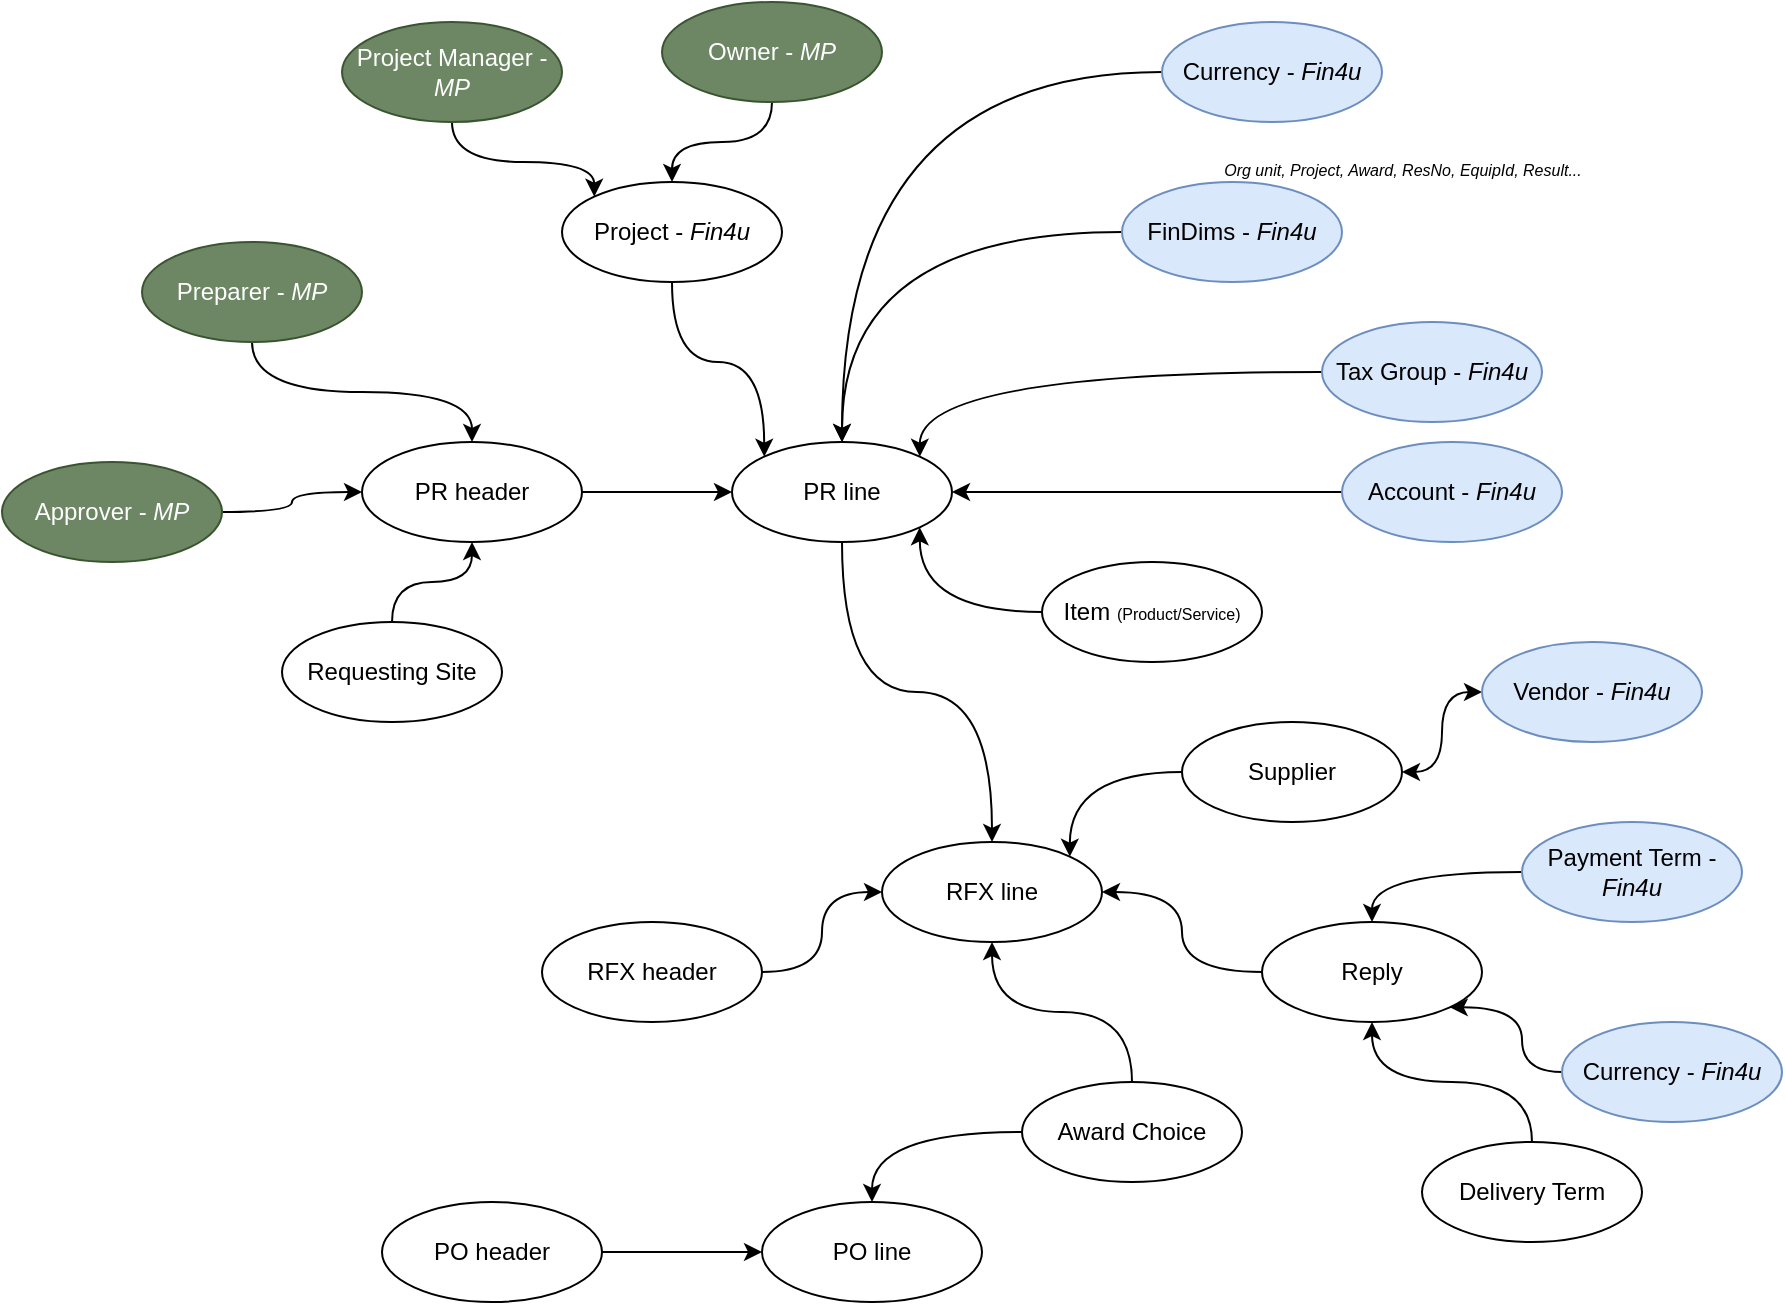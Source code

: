 <mxfile version="24.0.7" type="github">
  <diagram id="cAw7CVeG8lyeVUywHT8g" name="Page-1">
    <mxGraphModel dx="1221" dy="1752" grid="1" gridSize="10" guides="1" tooltips="1" connect="1" arrows="1" fold="1" page="1" pageScale="1" pageWidth="850" pageHeight="1100" math="0" shadow="0">
      <root>
        <mxCell id="0" />
        <mxCell id="1" parent="0" />
        <mxCell id="n-dGnEdIDqLeS3YyGo9B-4" value="" style="edgeStyle=orthogonalEdgeStyle;rounded=0;orthogonalLoop=1;jettySize=auto;html=1;entryX=0;entryY=0.5;entryDx=0;entryDy=0;curved=1;" edge="1" parent="1" source="n-dGnEdIDqLeS3YyGo9B-1" target="n-dGnEdIDqLeS3YyGo9B-2">
          <mxGeometry relative="1" as="geometry" />
        </mxCell>
        <mxCell id="n-dGnEdIDqLeS3YyGo9B-1" value="PR header" style="ellipse;whiteSpace=wrap;html=1;" vertex="1" parent="1">
          <mxGeometry x="240" y="160" width="110" height="50" as="geometry" />
        </mxCell>
        <mxCell id="n-dGnEdIDqLeS3YyGo9B-27" style="edgeStyle=orthogonalEdgeStyle;rounded=0;orthogonalLoop=1;jettySize=auto;html=1;exitX=0.5;exitY=1;exitDx=0;exitDy=0;entryX=0.5;entryY=0;entryDx=0;entryDy=0;curved=1;" edge="1" parent="1" source="n-dGnEdIDqLeS3YyGo9B-2" target="n-dGnEdIDqLeS3YyGo9B-25">
          <mxGeometry relative="1" as="geometry" />
        </mxCell>
        <mxCell id="n-dGnEdIDqLeS3YyGo9B-2" value="PR line" style="ellipse;whiteSpace=wrap;html=1;" vertex="1" parent="1">
          <mxGeometry x="425" y="160" width="110" height="50" as="geometry" />
        </mxCell>
        <mxCell id="n-dGnEdIDqLeS3YyGo9B-11" style="edgeStyle=orthogonalEdgeStyle;rounded=0;orthogonalLoop=1;jettySize=auto;html=1;curved=1;" edge="1" parent="1" source="n-dGnEdIDqLeS3YyGo9B-10" target="n-dGnEdIDqLeS3YyGo9B-2">
          <mxGeometry relative="1" as="geometry" />
        </mxCell>
        <mxCell id="n-dGnEdIDqLeS3YyGo9B-13" style="edgeStyle=orthogonalEdgeStyle;rounded=0;orthogonalLoop=1;jettySize=auto;html=1;entryX=0.5;entryY=0;entryDx=0;entryDy=0;curved=1;" edge="1" parent="1" source="n-dGnEdIDqLeS3YyGo9B-12" target="n-dGnEdIDqLeS3YyGo9B-1">
          <mxGeometry relative="1" as="geometry" />
        </mxCell>
        <mxCell id="n-dGnEdIDqLeS3YyGo9B-12" value="Preparer - &lt;i&gt;MP&lt;/i&gt;" style="ellipse;whiteSpace=wrap;html=1;fillColor=#6d8764;strokeColor=#3A5431;fontColor=#ffffff;" vertex="1" parent="1">
          <mxGeometry x="130" y="60" width="110" height="50" as="geometry" />
        </mxCell>
        <mxCell id="n-dGnEdIDqLeS3YyGo9B-15" style="edgeStyle=orthogonalEdgeStyle;rounded=0;orthogonalLoop=1;jettySize=auto;html=1;entryX=0.5;entryY=1;entryDx=0;entryDy=0;curved=1;" edge="1" parent="1" source="n-dGnEdIDqLeS3YyGo9B-14" target="n-dGnEdIDqLeS3YyGo9B-1">
          <mxGeometry relative="1" as="geometry" />
        </mxCell>
        <mxCell id="n-dGnEdIDqLeS3YyGo9B-14" value="Requesting Site" style="ellipse;whiteSpace=wrap;html=1;" vertex="1" parent="1">
          <mxGeometry x="200" y="250" width="110" height="50" as="geometry" />
        </mxCell>
        <mxCell id="n-dGnEdIDqLeS3YyGo9B-19" style="edgeStyle=orthogonalEdgeStyle;rounded=0;orthogonalLoop=1;jettySize=auto;html=1;entryX=1;entryY=1;entryDx=0;entryDy=0;elbow=vertical;curved=1;" edge="1" parent="1" source="n-dGnEdIDqLeS3YyGo9B-16" target="n-dGnEdIDqLeS3YyGo9B-2">
          <mxGeometry relative="1" as="geometry" />
        </mxCell>
        <mxCell id="n-dGnEdIDqLeS3YyGo9B-16" value="Item &lt;font style=&quot;font-size: 8px;&quot;&gt;(Product/Service)&lt;/font&gt;" style="ellipse;whiteSpace=wrap;html=1;" vertex="1" parent="1">
          <mxGeometry x="580" y="220" width="110" height="50" as="geometry" />
        </mxCell>
        <mxCell id="n-dGnEdIDqLeS3YyGo9B-22" style="edgeStyle=orthogonalEdgeStyle;rounded=0;orthogonalLoop=1;jettySize=auto;html=1;exitX=0;exitY=0.5;exitDx=0;exitDy=0;entryX=1;entryY=0;entryDx=0;entryDy=0;curved=1;" edge="1" parent="1" source="n-dGnEdIDqLeS3YyGo9B-21" target="n-dGnEdIDqLeS3YyGo9B-2">
          <mxGeometry relative="1" as="geometry" />
        </mxCell>
        <mxCell id="n-dGnEdIDqLeS3YyGo9B-26" style="edgeStyle=orthogonalEdgeStyle;rounded=0;orthogonalLoop=1;jettySize=auto;html=1;entryX=0;entryY=0.5;entryDx=0;entryDy=0;curved=1;" edge="1" parent="1" source="n-dGnEdIDqLeS3YyGo9B-24" target="n-dGnEdIDqLeS3YyGo9B-25">
          <mxGeometry relative="1" as="geometry" />
        </mxCell>
        <mxCell id="n-dGnEdIDqLeS3YyGo9B-24" value="RFX header" style="ellipse;whiteSpace=wrap;html=1;" vertex="1" parent="1">
          <mxGeometry x="330" y="400" width="110" height="50" as="geometry" />
        </mxCell>
        <mxCell id="n-dGnEdIDqLeS3YyGo9B-25" value="RFX line" style="ellipse;whiteSpace=wrap;html=1;" vertex="1" parent="1">
          <mxGeometry x="500" y="360" width="110" height="50" as="geometry" />
        </mxCell>
        <mxCell id="n-dGnEdIDqLeS3YyGo9B-29" style="edgeStyle=orthogonalEdgeStyle;rounded=0;orthogonalLoop=1;jettySize=auto;html=1;entryX=1;entryY=0;entryDx=0;entryDy=0;curved=1;" edge="1" parent="1" source="n-dGnEdIDqLeS3YyGo9B-28" target="n-dGnEdIDqLeS3YyGo9B-25">
          <mxGeometry relative="1" as="geometry" />
        </mxCell>
        <mxCell id="n-dGnEdIDqLeS3YyGo9B-28" value="Supplier" style="ellipse;whiteSpace=wrap;html=1;" vertex="1" parent="1">
          <mxGeometry x="650" y="300" width="110" height="50" as="geometry" />
        </mxCell>
        <mxCell id="n-dGnEdIDqLeS3YyGo9B-31" style="edgeStyle=orthogonalEdgeStyle;rounded=0;orthogonalLoop=1;jettySize=auto;html=1;entryX=1;entryY=0.5;entryDx=0;entryDy=0;curved=1;startArrow=classic;startFill=1;" edge="1" parent="1" source="n-dGnEdIDqLeS3YyGo9B-30" target="n-dGnEdIDqLeS3YyGo9B-28">
          <mxGeometry relative="1" as="geometry" />
        </mxCell>
        <mxCell id="n-dGnEdIDqLeS3YyGo9B-30" value="Vendor - &lt;i&gt;Fin4u&lt;/i&gt;" style="ellipse;whiteSpace=wrap;html=1;fillColor=#dae8fc;strokeColor=#6c8ebf;" vertex="1" parent="1">
          <mxGeometry x="800" y="260" width="110" height="50" as="geometry" />
        </mxCell>
        <mxCell id="n-dGnEdIDqLeS3YyGo9B-33" style="edgeStyle=orthogonalEdgeStyle;rounded=0;orthogonalLoop=1;jettySize=auto;html=1;curved=1;" edge="1" parent="1" source="n-dGnEdIDqLeS3YyGo9B-32" target="n-dGnEdIDqLeS3YyGo9B-25">
          <mxGeometry relative="1" as="geometry" />
        </mxCell>
        <mxCell id="n-dGnEdIDqLeS3YyGo9B-32" value="Reply" style="ellipse;whiteSpace=wrap;html=1;" vertex="1" parent="1">
          <mxGeometry x="690" y="400" width="110" height="50" as="geometry" />
        </mxCell>
        <mxCell id="n-dGnEdIDqLeS3YyGo9B-39" style="edgeStyle=orthogonalEdgeStyle;rounded=0;orthogonalLoop=1;jettySize=auto;html=1;entryX=0.5;entryY=1;entryDx=0;entryDy=0;curved=1;" edge="1" parent="1" source="n-dGnEdIDqLeS3YyGo9B-34" target="n-dGnEdIDqLeS3YyGo9B-32">
          <mxGeometry relative="1" as="geometry" />
        </mxCell>
        <mxCell id="n-dGnEdIDqLeS3YyGo9B-34" value="Delivery Term" style="ellipse;whiteSpace=wrap;html=1;" vertex="1" parent="1">
          <mxGeometry x="770" y="510" width="110" height="50" as="geometry" />
        </mxCell>
        <mxCell id="n-dGnEdIDqLeS3YyGo9B-36" style="edgeStyle=orthogonalEdgeStyle;rounded=0;orthogonalLoop=1;jettySize=auto;html=1;entryX=0.5;entryY=0;entryDx=0;entryDy=0;curved=1;" edge="1" parent="1" source="n-dGnEdIDqLeS3YyGo9B-35" target="n-dGnEdIDqLeS3YyGo9B-32">
          <mxGeometry relative="1" as="geometry" />
        </mxCell>
        <mxCell id="n-dGnEdIDqLeS3YyGo9B-35" value="Payment Term - &lt;i&gt;Fin4u&lt;/i&gt;" style="ellipse;whiteSpace=wrap;html=1;fillColor=#dae8fc;strokeColor=#6c8ebf;" vertex="1" parent="1">
          <mxGeometry x="820" y="350" width="110" height="50" as="geometry" />
        </mxCell>
        <mxCell id="n-dGnEdIDqLeS3YyGo9B-38" style="edgeStyle=orthogonalEdgeStyle;rounded=0;orthogonalLoop=1;jettySize=auto;html=1;entryX=1;entryY=1;entryDx=0;entryDy=0;curved=1;" edge="1" parent="1" source="n-dGnEdIDqLeS3YyGo9B-37" target="n-dGnEdIDqLeS3YyGo9B-32">
          <mxGeometry relative="1" as="geometry" />
        </mxCell>
        <mxCell id="n-dGnEdIDqLeS3YyGo9B-37" value="Currency - &lt;i&gt;Fin4u&lt;/i&gt;" style="ellipse;whiteSpace=wrap;html=1;fillColor=#dae8fc;strokeColor=#6c8ebf;" vertex="1" parent="1">
          <mxGeometry x="840" y="450" width="110" height="50" as="geometry" />
        </mxCell>
        <mxCell id="n-dGnEdIDqLeS3YyGo9B-43" style="edgeStyle=orthogonalEdgeStyle;rounded=0;orthogonalLoop=1;jettySize=auto;html=1;entryX=0.5;entryY=1;entryDx=0;entryDy=0;curved=1;" edge="1" parent="1" source="n-dGnEdIDqLeS3YyGo9B-40" target="n-dGnEdIDqLeS3YyGo9B-25">
          <mxGeometry relative="1" as="geometry" />
        </mxCell>
        <mxCell id="n-dGnEdIDqLeS3YyGo9B-46" style="edgeStyle=orthogonalEdgeStyle;rounded=0;orthogonalLoop=1;jettySize=auto;html=1;entryX=0.5;entryY=0;entryDx=0;entryDy=0;curved=1;" edge="1" parent="1" source="n-dGnEdIDqLeS3YyGo9B-40" target="n-dGnEdIDqLeS3YyGo9B-45">
          <mxGeometry relative="1" as="geometry" />
        </mxCell>
        <mxCell id="n-dGnEdIDqLeS3YyGo9B-40" value="Award Choice" style="ellipse;whiteSpace=wrap;html=1;" vertex="1" parent="1">
          <mxGeometry x="570" y="480" width="110" height="50" as="geometry" />
        </mxCell>
        <mxCell id="n-dGnEdIDqLeS3YyGo9B-47" style="edgeStyle=orthogonalEdgeStyle;rounded=0;orthogonalLoop=1;jettySize=auto;html=1;curved=1;" edge="1" parent="1" source="n-dGnEdIDqLeS3YyGo9B-44" target="n-dGnEdIDqLeS3YyGo9B-45">
          <mxGeometry relative="1" as="geometry" />
        </mxCell>
        <mxCell id="n-dGnEdIDqLeS3YyGo9B-44" value="PO header" style="ellipse;whiteSpace=wrap;html=1;" vertex="1" parent="1">
          <mxGeometry x="250" y="540" width="110" height="50" as="geometry" />
        </mxCell>
        <mxCell id="n-dGnEdIDqLeS3YyGo9B-45" value="PO line" style="ellipse;whiteSpace=wrap;html=1;" vertex="1" parent="1">
          <mxGeometry x="440" y="540" width="110" height="50" as="geometry" />
        </mxCell>
        <mxCell id="n-dGnEdIDqLeS3YyGo9B-50" style="edgeStyle=orthogonalEdgeStyle;rounded=0;orthogonalLoop=1;jettySize=auto;html=1;entryX=0;entryY=0;entryDx=0;entryDy=0;curved=1;" edge="1" parent="1" source="n-dGnEdIDqLeS3YyGo9B-48" target="n-dGnEdIDqLeS3YyGo9B-2">
          <mxGeometry relative="1" as="geometry" />
        </mxCell>
        <mxCell id="n-dGnEdIDqLeS3YyGo9B-48" value="Project - &lt;i&gt;Fin4u&lt;/i&gt;" style="ellipse;whiteSpace=wrap;html=1;" vertex="1" parent="1">
          <mxGeometry x="340" y="30" width="110" height="50" as="geometry" />
        </mxCell>
        <mxCell id="n-dGnEdIDqLeS3YyGo9B-53" style="edgeStyle=orthogonalEdgeStyle;rounded=0;orthogonalLoop=1;jettySize=auto;html=1;entryX=0;entryY=0;entryDx=0;entryDy=0;curved=1;" edge="1" parent="1" source="n-dGnEdIDqLeS3YyGo9B-51" target="n-dGnEdIDqLeS3YyGo9B-48">
          <mxGeometry relative="1" as="geometry" />
        </mxCell>
        <mxCell id="n-dGnEdIDqLeS3YyGo9B-51" value="Project Manager - &lt;i&gt;MP&lt;/i&gt;" style="ellipse;whiteSpace=wrap;html=1;fillColor=#6d8764;strokeColor=#3A5431;fontColor=#ffffff;" vertex="1" parent="1">
          <mxGeometry x="230" y="-50" width="110" height="50" as="geometry" />
        </mxCell>
        <mxCell id="n-dGnEdIDqLeS3YyGo9B-54" style="edgeStyle=orthogonalEdgeStyle;rounded=0;orthogonalLoop=1;jettySize=auto;html=1;exitX=0.5;exitY=1;exitDx=0;exitDy=0;curved=1;" edge="1" parent="1" source="n-dGnEdIDqLeS3YyGo9B-52" target="n-dGnEdIDqLeS3YyGo9B-48">
          <mxGeometry relative="1" as="geometry" />
        </mxCell>
        <mxCell id="n-dGnEdIDqLeS3YyGo9B-52" value="Owner - &lt;i&gt;MP&lt;/i&gt;" style="ellipse;whiteSpace=wrap;html=1;fillColor=#6d8764;strokeColor=#3A5431;fontColor=#ffffff;" vertex="1" parent="1">
          <mxGeometry x="390" y="-60" width="110" height="50" as="geometry" />
        </mxCell>
        <mxCell id="n-dGnEdIDqLeS3YyGo9B-56" style="edgeStyle=orthogonalEdgeStyle;rounded=0;orthogonalLoop=1;jettySize=auto;html=1;curved=1;" edge="1" parent="1" source="n-dGnEdIDqLeS3YyGo9B-55" target="n-dGnEdIDqLeS3YyGo9B-1">
          <mxGeometry relative="1" as="geometry" />
        </mxCell>
        <mxCell id="n-dGnEdIDqLeS3YyGo9B-55" value="Approver - &lt;i&gt;MP&lt;/i&gt;" style="ellipse;whiteSpace=wrap;html=1;fillColor=#6d8764;strokeColor=#3A5431;fontColor=#ffffff;" vertex="1" parent="1">
          <mxGeometry x="60" y="170" width="110" height="50" as="geometry" />
        </mxCell>
        <mxCell id="n-dGnEdIDqLeS3YyGo9B-21" value="Tax Group - &lt;i&gt;Fin4u&lt;/i&gt;" style="ellipse;whiteSpace=wrap;html=1;fillColor=#dae8fc;strokeColor=#6c8ebf;" vertex="1" parent="1">
          <mxGeometry x="720" y="100" width="110" height="50" as="geometry" />
        </mxCell>
        <mxCell id="n-dGnEdIDqLeS3YyGo9B-57" value="" style="group" vertex="1" connectable="0" parent="1">
          <mxGeometry x="620" y="10" width="270" height="70" as="geometry" />
        </mxCell>
        <mxCell id="n-dGnEdIDqLeS3YyGo9B-10" value="FinDims - &lt;i&gt;Fin4u&lt;/i&gt;" style="ellipse;whiteSpace=wrap;html=1;fillColor=#dae8fc;strokeColor=#6c8ebf;" vertex="1" parent="n-dGnEdIDqLeS3YyGo9B-57">
          <mxGeometry y="20" width="110" height="50" as="geometry" />
        </mxCell>
        <mxCell id="n-dGnEdIDqLeS3YyGo9B-20" value="&lt;i&gt;&lt;font style=&quot;font-size: 8px;&quot;&gt;Org unit, Project, Award, ResNo, EquipId, Result...&lt;/font&gt;&lt;/i&gt;" style="text;html=1;align=center;verticalAlign=middle;resizable=0;points=[];autosize=1;strokeColor=none;fillColor=none;" vertex="1" parent="n-dGnEdIDqLeS3YyGo9B-57">
          <mxGeometry x="40" y="-2" width="200" height="30" as="geometry" />
        </mxCell>
        <mxCell id="n-dGnEdIDqLeS3YyGo9B-60" style="edgeStyle=orthogonalEdgeStyle;rounded=0;orthogonalLoop=1;jettySize=auto;html=1;entryX=0.5;entryY=0;entryDx=0;entryDy=0;curved=1;" edge="1" parent="1" source="n-dGnEdIDqLeS3YyGo9B-59" target="n-dGnEdIDqLeS3YyGo9B-2">
          <mxGeometry relative="1" as="geometry" />
        </mxCell>
        <mxCell id="n-dGnEdIDqLeS3YyGo9B-59" value="Currency - &lt;i&gt;Fin4u&lt;/i&gt;" style="ellipse;whiteSpace=wrap;html=1;fillColor=#dae8fc;strokeColor=#6c8ebf;" vertex="1" parent="1">
          <mxGeometry x="640" y="-50" width="110" height="50" as="geometry" />
        </mxCell>
        <mxCell id="n-dGnEdIDqLeS3YyGo9B-63" style="edgeStyle=orthogonalEdgeStyle;rounded=0;orthogonalLoop=1;jettySize=auto;html=1;curved=1;" edge="1" parent="1" source="n-dGnEdIDqLeS3YyGo9B-62" target="n-dGnEdIDqLeS3YyGo9B-2">
          <mxGeometry relative="1" as="geometry" />
        </mxCell>
        <mxCell id="n-dGnEdIDqLeS3YyGo9B-62" value="Account - &lt;i&gt;Fin4u&lt;/i&gt;" style="ellipse;whiteSpace=wrap;html=1;fillColor=#dae8fc;strokeColor=#6c8ebf;" vertex="1" parent="1">
          <mxGeometry x="730" y="160" width="110" height="50" as="geometry" />
        </mxCell>
      </root>
    </mxGraphModel>
  </diagram>
</mxfile>
